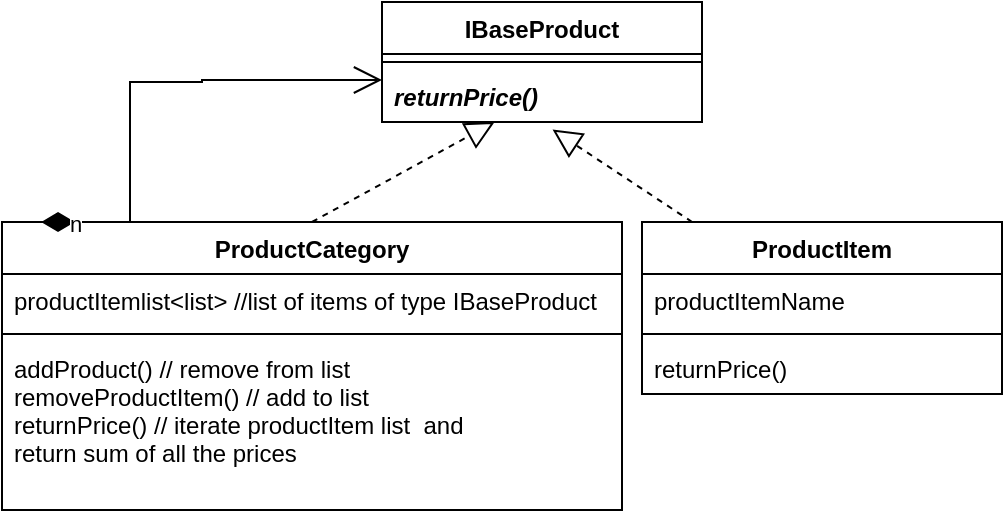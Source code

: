 <mxfile version="20.1.1" type="github">
  <diagram id="2G9DkrW8jZAbXy1pQnsN" name="Page-1">
    <mxGraphModel dx="526" dy="483" grid="1" gridSize="10" guides="1" tooltips="1" connect="1" arrows="1" fold="1" page="1" pageScale="1" pageWidth="850" pageHeight="1100" math="0" shadow="0">
      <root>
        <mxCell id="0" />
        <mxCell id="1" parent="0" />
        <mxCell id="5JokLP-bZutXTGjCmYul-2" value="ProductCategory" style="swimlane;fontStyle=1;align=center;verticalAlign=top;childLayout=stackLayout;horizontal=1;startSize=26;horizontalStack=0;resizeParent=1;resizeParentMax=0;resizeLast=0;collapsible=1;marginBottom=0;" vertex="1" parent="1">
          <mxGeometry x="10" y="180" width="310" height="144" as="geometry" />
        </mxCell>
        <mxCell id="5JokLP-bZutXTGjCmYul-3" value="productItemlist&lt;list&gt; //list of items of type IBaseProduct" style="text;strokeColor=none;fillColor=none;align=left;verticalAlign=top;spacingLeft=4;spacingRight=4;overflow=hidden;rotatable=0;points=[[0,0.5],[1,0.5]];portConstraint=eastwest;" vertex="1" parent="5JokLP-bZutXTGjCmYul-2">
          <mxGeometry y="26" width="310" height="26" as="geometry" />
        </mxCell>
        <mxCell id="5JokLP-bZutXTGjCmYul-4" value="" style="line;strokeWidth=1;fillColor=none;align=left;verticalAlign=middle;spacingTop=-1;spacingLeft=3;spacingRight=3;rotatable=0;labelPosition=right;points=[];portConstraint=eastwest;" vertex="1" parent="5JokLP-bZutXTGjCmYul-2">
          <mxGeometry y="52" width="310" height="8" as="geometry" />
        </mxCell>
        <mxCell id="5JokLP-bZutXTGjCmYul-5" value="addProduct() // remove from list&#xa;removeProductItem() // add to list &#xa;returnPrice() // iterate productItem list  and &#xa;return sum of all the prices&#xa;" style="text;strokeColor=none;fillColor=none;align=left;verticalAlign=top;spacingLeft=4;spacingRight=4;overflow=hidden;rotatable=0;points=[[0,0.5],[1,0.5]];portConstraint=eastwest;fontStyle=0" vertex="1" parent="5JokLP-bZutXTGjCmYul-2">
          <mxGeometry y="60" width="310" height="84" as="geometry" />
        </mxCell>
        <mxCell id="5JokLP-bZutXTGjCmYul-6" value="ProductItem" style="swimlane;fontStyle=1;align=center;verticalAlign=top;childLayout=stackLayout;horizontal=1;startSize=26;horizontalStack=0;resizeParent=1;resizeParentMax=0;resizeLast=0;collapsible=1;marginBottom=0;" vertex="1" parent="1">
          <mxGeometry x="330" y="180" width="180" height="86" as="geometry" />
        </mxCell>
        <mxCell id="5JokLP-bZutXTGjCmYul-7" value="productItemName" style="text;strokeColor=none;fillColor=none;align=left;verticalAlign=top;spacingLeft=4;spacingRight=4;overflow=hidden;rotatable=0;points=[[0,0.5],[1,0.5]];portConstraint=eastwest;" vertex="1" parent="5JokLP-bZutXTGjCmYul-6">
          <mxGeometry y="26" width="180" height="26" as="geometry" />
        </mxCell>
        <mxCell id="5JokLP-bZutXTGjCmYul-8" value="" style="line;strokeWidth=1;fillColor=none;align=left;verticalAlign=middle;spacingTop=-1;spacingLeft=3;spacingRight=3;rotatable=0;labelPosition=right;points=[];portConstraint=eastwest;" vertex="1" parent="5JokLP-bZutXTGjCmYul-6">
          <mxGeometry y="52" width="180" height="8" as="geometry" />
        </mxCell>
        <mxCell id="5JokLP-bZutXTGjCmYul-9" value="returnPrice()" style="text;strokeColor=none;fillColor=none;align=left;verticalAlign=top;spacingLeft=4;spacingRight=4;overflow=hidden;rotatable=0;points=[[0,0.5],[1,0.5]];portConstraint=eastwest;" vertex="1" parent="5JokLP-bZutXTGjCmYul-6">
          <mxGeometry y="60" width="180" height="26" as="geometry" />
        </mxCell>
        <mxCell id="5JokLP-bZutXTGjCmYul-10" value="IBaseProduct" style="swimlane;fontStyle=1;align=center;verticalAlign=top;childLayout=stackLayout;horizontal=1;startSize=26;horizontalStack=0;resizeParent=1;resizeParentMax=0;resizeLast=0;collapsible=1;marginBottom=0;" vertex="1" parent="1">
          <mxGeometry x="200" y="70" width="160" height="60" as="geometry" />
        </mxCell>
        <mxCell id="5JokLP-bZutXTGjCmYul-12" value="" style="line;strokeWidth=1;fillColor=none;align=left;verticalAlign=middle;spacingTop=-1;spacingLeft=3;spacingRight=3;rotatable=0;labelPosition=right;points=[];portConstraint=eastwest;" vertex="1" parent="5JokLP-bZutXTGjCmYul-10">
          <mxGeometry y="26" width="160" height="8" as="geometry" />
        </mxCell>
        <mxCell id="5JokLP-bZutXTGjCmYul-13" value="returnPrice()" style="text;strokeColor=none;fillColor=none;align=left;verticalAlign=top;spacingLeft=4;spacingRight=4;overflow=hidden;rotatable=0;points=[[0,0.5],[1,0.5]];portConstraint=eastwest;fontStyle=3" vertex="1" parent="5JokLP-bZutXTGjCmYul-10">
          <mxGeometry y="34" width="160" height="26" as="geometry" />
        </mxCell>
        <mxCell id="5JokLP-bZutXTGjCmYul-14" value="" style="endArrow=block;dashed=1;endFill=0;endSize=12;html=1;rounded=0;exitX=0.5;exitY=0;exitDx=0;exitDy=0;" edge="1" parent="1" source="5JokLP-bZutXTGjCmYul-2" target="5JokLP-bZutXTGjCmYul-13">
          <mxGeometry width="160" relative="1" as="geometry">
            <mxPoint x="180" y="280" as="sourcePoint" />
            <mxPoint x="340" y="280" as="targetPoint" />
          </mxGeometry>
        </mxCell>
        <mxCell id="5JokLP-bZutXTGjCmYul-15" value="" style="endArrow=block;dashed=1;endFill=0;endSize=12;html=1;rounded=0;entryX=0.533;entryY=1.146;entryDx=0;entryDy=0;entryPerimeter=0;" edge="1" parent="1" source="5JokLP-bZutXTGjCmYul-6" target="5JokLP-bZutXTGjCmYul-13">
          <mxGeometry width="160" relative="1" as="geometry">
            <mxPoint x="190" y="220" as="sourcePoint" />
            <mxPoint x="270.597" y="166" as="targetPoint" />
          </mxGeometry>
        </mxCell>
        <mxCell id="5JokLP-bZutXTGjCmYul-17" value="n" style="endArrow=open;html=1;endSize=12;startArrow=diamondThin;startSize=14;startFill=1;edgeStyle=orthogonalEdgeStyle;align=left;verticalAlign=bottom;rounded=0;exitX=0.063;exitY=0;exitDx=0;exitDy=0;exitPerimeter=0;entryX=0;entryY=0.5;entryDx=0;entryDy=0;" edge="1" parent="1" source="5JokLP-bZutXTGjCmYul-2">
          <mxGeometry x="-0.895" y="-10" relative="1" as="geometry">
            <mxPoint x="100" y="180" as="sourcePoint" />
            <mxPoint x="200" y="109" as="targetPoint" />
            <Array as="points">
              <mxPoint x="74" y="110" />
              <mxPoint x="110" y="110" />
              <mxPoint x="110" y="109" />
            </Array>
            <mxPoint as="offset" />
          </mxGeometry>
        </mxCell>
      </root>
    </mxGraphModel>
  </diagram>
</mxfile>
